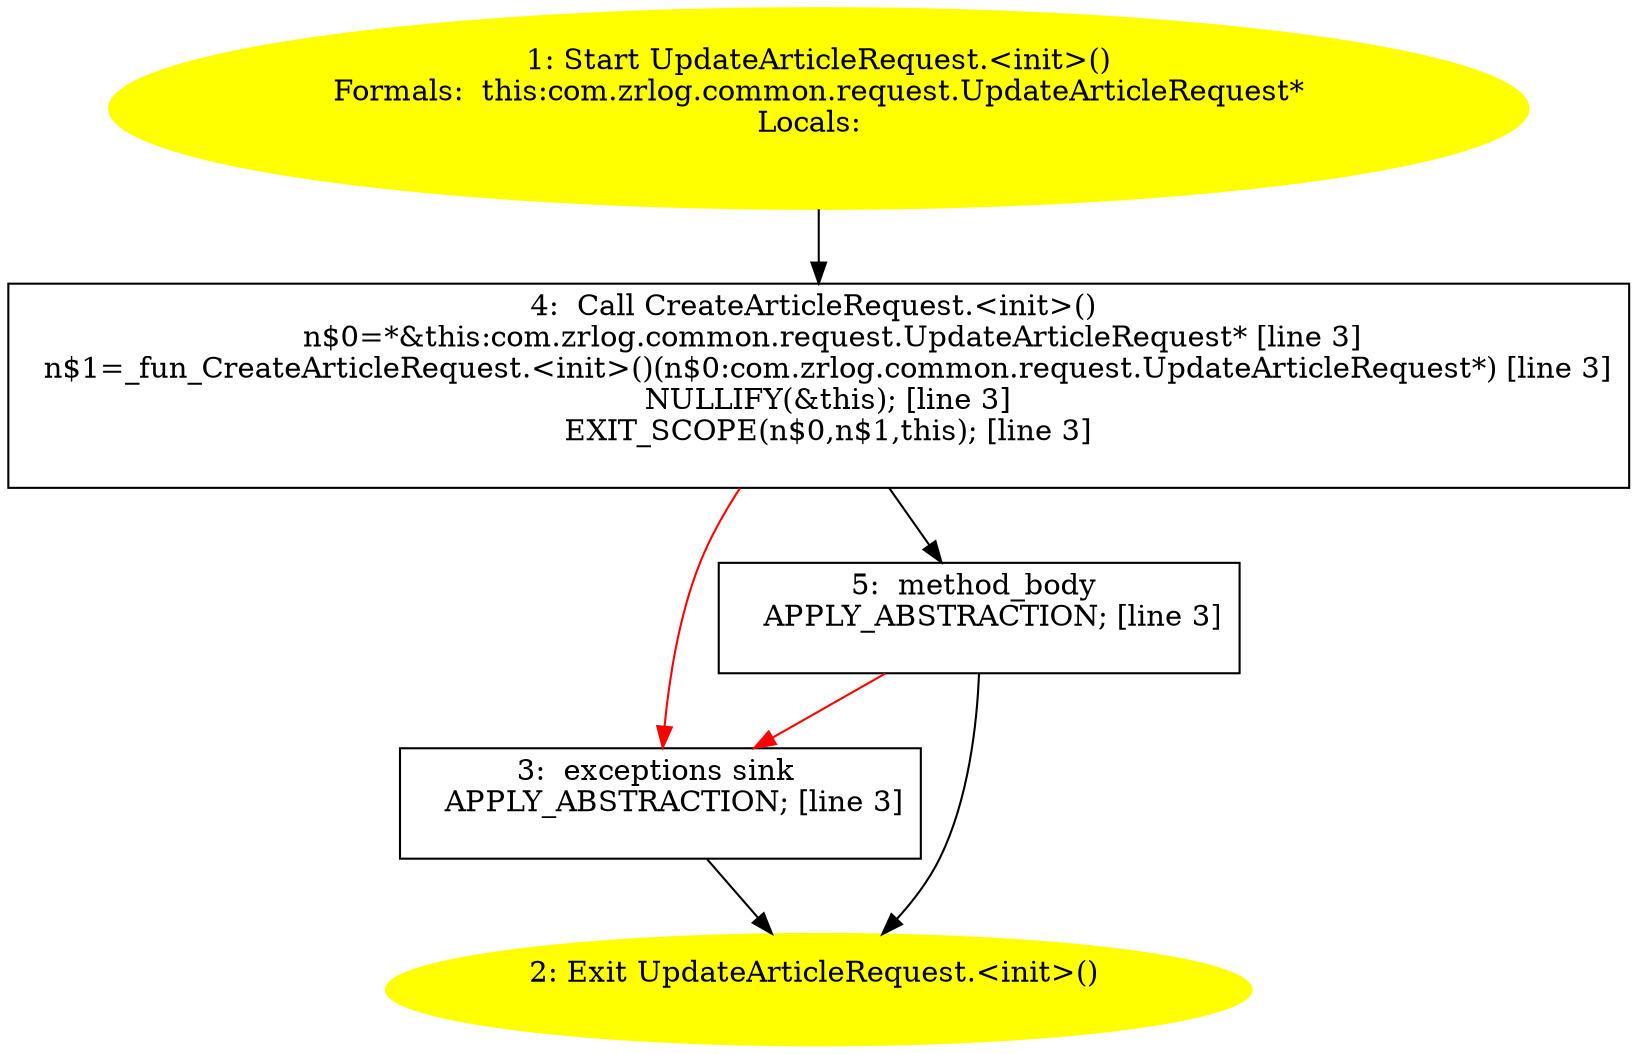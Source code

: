 /* @generated */
digraph cfg {
"com.zrlog.common.request.UpdateArticleRequest.<init>().cff4d4ab65392ae3165503963b87a5a6_1" [label="1: Start UpdateArticleRequest.<init>()\nFormals:  this:com.zrlog.common.request.UpdateArticleRequest*\nLocals:  \n  " color=yellow style=filled]
	

	 "com.zrlog.common.request.UpdateArticleRequest.<init>().cff4d4ab65392ae3165503963b87a5a6_1" -> "com.zrlog.common.request.UpdateArticleRequest.<init>().cff4d4ab65392ae3165503963b87a5a6_4" ;
"com.zrlog.common.request.UpdateArticleRequest.<init>().cff4d4ab65392ae3165503963b87a5a6_2" [label="2: Exit UpdateArticleRequest.<init>() \n  " color=yellow style=filled]
	

"com.zrlog.common.request.UpdateArticleRequest.<init>().cff4d4ab65392ae3165503963b87a5a6_3" [label="3:  exceptions sink \n   APPLY_ABSTRACTION; [line 3]\n " shape="box"]
	

	 "com.zrlog.common.request.UpdateArticleRequest.<init>().cff4d4ab65392ae3165503963b87a5a6_3" -> "com.zrlog.common.request.UpdateArticleRequest.<init>().cff4d4ab65392ae3165503963b87a5a6_2" ;
"com.zrlog.common.request.UpdateArticleRequest.<init>().cff4d4ab65392ae3165503963b87a5a6_4" [label="4:  Call CreateArticleRequest.<init>() \n   n$0=*&this:com.zrlog.common.request.UpdateArticleRequest* [line 3]\n  n$1=_fun_CreateArticleRequest.<init>()(n$0:com.zrlog.common.request.UpdateArticleRequest*) [line 3]\n  NULLIFY(&this); [line 3]\n  EXIT_SCOPE(n$0,n$1,this); [line 3]\n " shape="box"]
	

	 "com.zrlog.common.request.UpdateArticleRequest.<init>().cff4d4ab65392ae3165503963b87a5a6_4" -> "com.zrlog.common.request.UpdateArticleRequest.<init>().cff4d4ab65392ae3165503963b87a5a6_5" ;
	 "com.zrlog.common.request.UpdateArticleRequest.<init>().cff4d4ab65392ae3165503963b87a5a6_4" -> "com.zrlog.common.request.UpdateArticleRequest.<init>().cff4d4ab65392ae3165503963b87a5a6_3" [color="red" ];
"com.zrlog.common.request.UpdateArticleRequest.<init>().cff4d4ab65392ae3165503963b87a5a6_5" [label="5:  method_body \n   APPLY_ABSTRACTION; [line 3]\n " shape="box"]
	

	 "com.zrlog.common.request.UpdateArticleRequest.<init>().cff4d4ab65392ae3165503963b87a5a6_5" -> "com.zrlog.common.request.UpdateArticleRequest.<init>().cff4d4ab65392ae3165503963b87a5a6_2" ;
	 "com.zrlog.common.request.UpdateArticleRequest.<init>().cff4d4ab65392ae3165503963b87a5a6_5" -> "com.zrlog.common.request.UpdateArticleRequest.<init>().cff4d4ab65392ae3165503963b87a5a6_3" [color="red" ];
}
